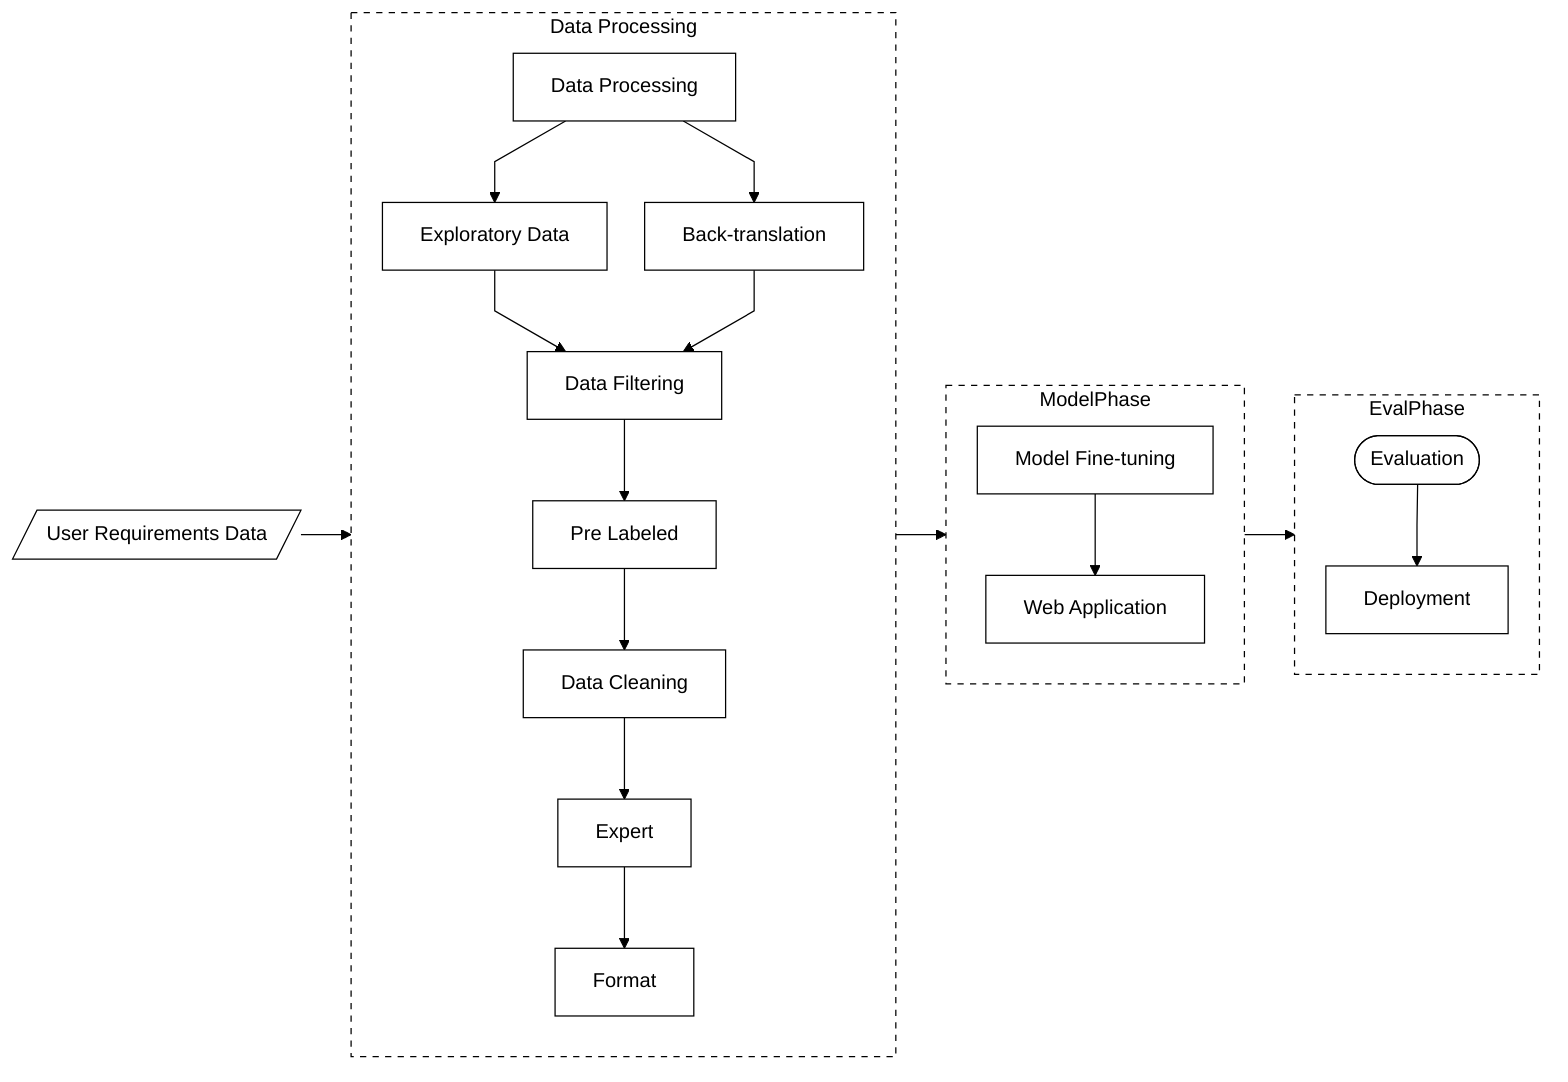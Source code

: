 ---
config:
  theme: base
  themeVariables:
    primaryColor: '#ffffff'
    primaryTextColor: '#000000'
    primaryBorderColor: '#000000'
    lineColor: '#000000'
    secondaryColor: '#ffffff'
    tertiaryColor: '#ffffff'
    background: '#ffffff'
  flowchart:
    diagramPadding: 10
    nodeSpacing: 30
    rankSpacing: 40
    curve: linear
  layout: fixed
---
flowchart LR
    UserData[/"User Requirements Data"/] --> DataPhase
    subgraph DataPhase["Data Processing"]
        DataProc["Data Processing"] --> EDA["Exploratory Data"] & BT["Back-translation"]
        EDA & BT --> DF["Data Filtering"]
        DF --> AN["Pre Labeled"] --> CL["Data Cleaning"] --> EX["Expert"] --> FC["Format"]
    end
    DataPhase --> ModelPhase["Model Fine-tuning Phase"]
    subgraph ModelPhase
        MT["Model Fine-tuning"] --> WA["Web Application"]
    end
    ModelPhase --> EvalPhase["Evaluation & Deployment"]
    subgraph EvalPhase
        EV(["Evaluation"]) --> DP["Deployment"]
    end
    classDef default fill:#fff,stroke:#000,stroke-width:1px
    classDef phaseStyle fill:#fff,stroke:#000,stroke-width:1px,stroke-dasharray: 5 5
    class DataPhase,ModelPhase,EvalPhase phaseStyle